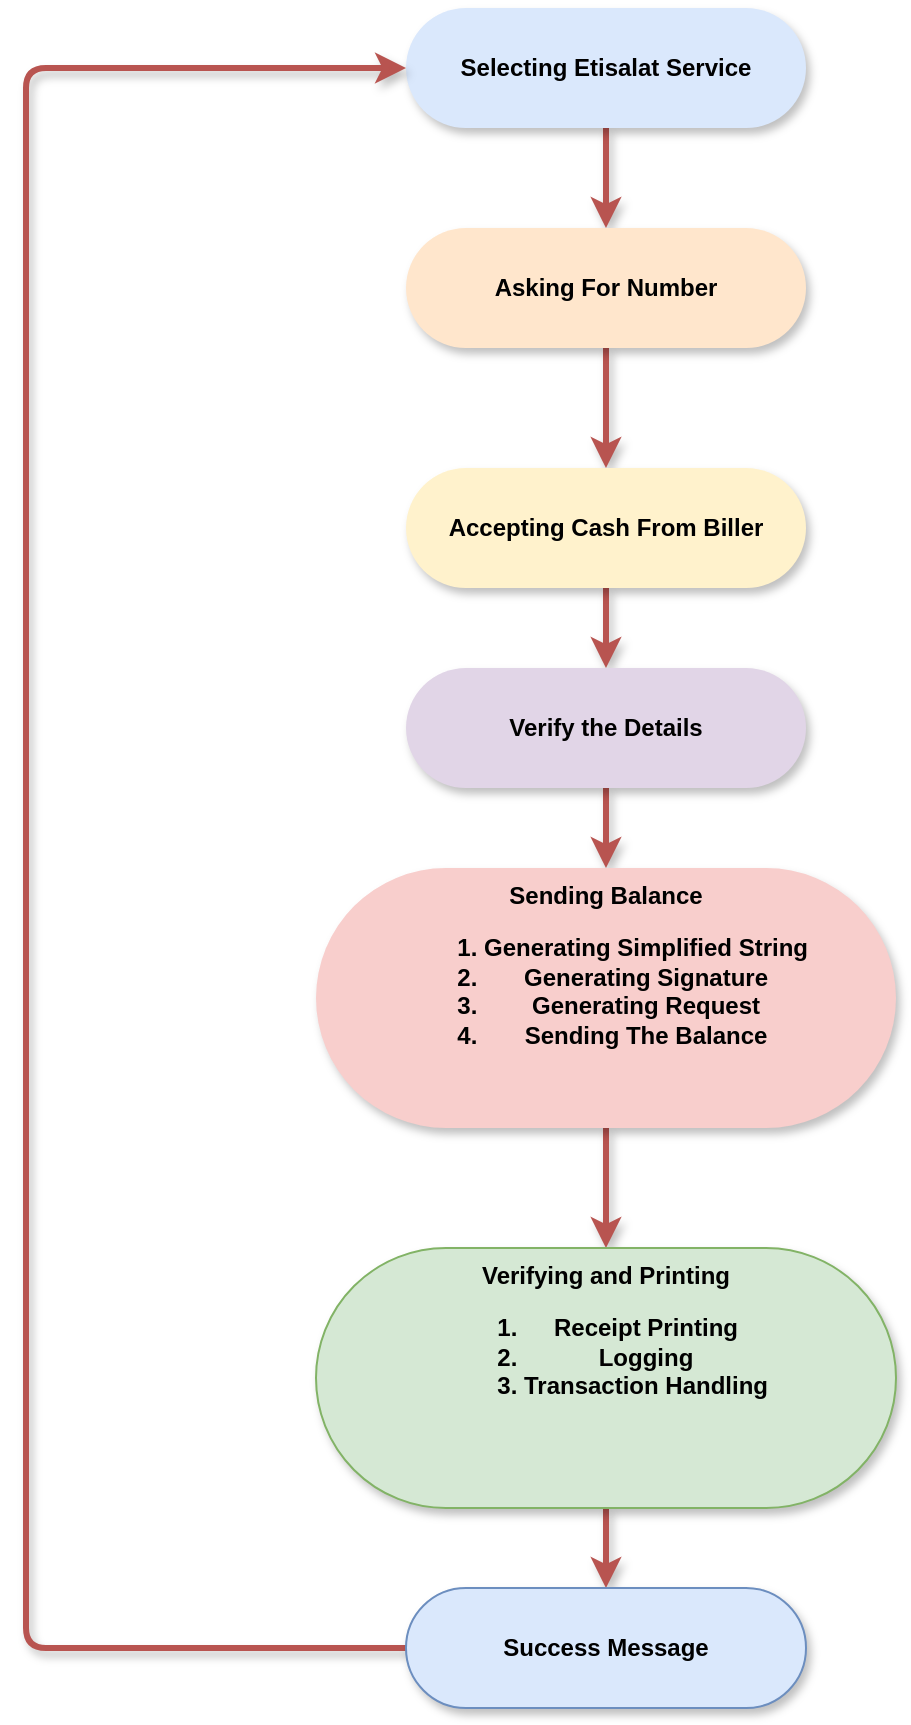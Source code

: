 <mxfile version="20.2.2" type="github">
  <diagram id="4pkvRpUq2l7QiAC6wBXF" name="Page-1">
    <mxGraphModel dx="1298" dy="684" grid="1" gridSize="10" guides="1" tooltips="1" connect="1" arrows="1" fold="1" page="1" pageScale="1" pageWidth="850" pageHeight="1100" math="0" shadow="0">
      <root>
        <mxCell id="0" />
        <mxCell id="1" parent="0" />
        <mxCell id="_R_fnTamVolap5O1p_KI-4" style="edgeStyle=orthogonalEdgeStyle;rounded=1;orthogonalLoop=1;jettySize=auto;html=1;entryX=0.5;entryY=0;entryDx=0;entryDy=0;fillColor=#f8cecc;strokeColor=#B85450;shadow=1;strokeWidth=3;" edge="1" parent="1" source="_R_fnTamVolap5O1p_KI-1" target="_R_fnTamVolap5O1p_KI-3">
          <mxGeometry relative="1" as="geometry" />
        </mxCell>
        <mxCell id="_R_fnTamVolap5O1p_KI-1" value="Selecting Etisalat Service" style="rounded=1;whiteSpace=wrap;html=1;fillColor=#dae8fc;strokeColor=none;arcSize=50;shadow=1;glass=0;fontStyle=1" vertex="1" parent="1">
          <mxGeometry x="280" y="40" width="200" height="60" as="geometry" />
        </mxCell>
        <mxCell id="_R_fnTamVolap5O1p_KI-11" style="edgeStyle=orthogonalEdgeStyle;rounded=1;orthogonalLoop=1;jettySize=auto;html=1;shadow=1;strokeColor=#B85450;strokeWidth=3;" edge="1" parent="1" source="_R_fnTamVolap5O1p_KI-3" target="_R_fnTamVolap5O1p_KI-5">
          <mxGeometry relative="1" as="geometry" />
        </mxCell>
        <mxCell id="_R_fnTamVolap5O1p_KI-3" value="Asking For Number" style="rounded=1;whiteSpace=wrap;html=1;fillColor=#ffe6cc;strokeColor=none;shadow=1;arcSize=50;fontStyle=1" vertex="1" parent="1">
          <mxGeometry x="280" y="150" width="200" height="60" as="geometry" />
        </mxCell>
        <mxCell id="_R_fnTamVolap5O1p_KI-8" style="edgeStyle=orthogonalEdgeStyle;rounded=1;orthogonalLoop=1;jettySize=auto;html=1;entryX=0.5;entryY=0;entryDx=0;entryDy=0;strokeColor=#B85450;shadow=1;strokeWidth=3;" edge="1" parent="1" source="_R_fnTamVolap5O1p_KI-5" target="_R_fnTamVolap5O1p_KI-7">
          <mxGeometry relative="1" as="geometry" />
        </mxCell>
        <mxCell id="_R_fnTamVolap5O1p_KI-5" value="Accepting Cash From Biller" style="rounded=1;whiteSpace=wrap;html=1;fontStyle=1;shadow=1;arcSize=50;fillColor=#fff2cc;strokeColor=none;" vertex="1" parent="1">
          <mxGeometry x="280" y="270" width="200" height="60" as="geometry" />
        </mxCell>
        <mxCell id="_R_fnTamVolap5O1p_KI-10" style="edgeStyle=orthogonalEdgeStyle;rounded=1;orthogonalLoop=1;jettySize=auto;html=1;strokeColor=#B85450;shadow=1;strokeWidth=3;" edge="1" parent="1" source="_R_fnTamVolap5O1p_KI-7" target="_R_fnTamVolap5O1p_KI-9">
          <mxGeometry relative="1" as="geometry" />
        </mxCell>
        <mxCell id="_R_fnTamVolap5O1p_KI-7" value="Verify the Details" style="rounded=1;whiteSpace=wrap;html=1;fillColor=#e1d5e7;strokeColor=none;fontStyle=1;shadow=1;arcSize=50;" vertex="1" parent="1">
          <mxGeometry x="280" y="370" width="200" height="60" as="geometry" />
        </mxCell>
        <mxCell id="_R_fnTamVolap5O1p_KI-19" style="edgeStyle=orthogonalEdgeStyle;rounded=1;orthogonalLoop=1;jettySize=auto;html=1;entryX=0.5;entryY=0;entryDx=0;entryDy=0;shadow=1;strokeColor=#B85450;strokeWidth=3;" edge="1" parent="1" source="_R_fnTamVolap5O1p_KI-9" target="_R_fnTamVolap5O1p_KI-17">
          <mxGeometry relative="1" as="geometry" />
        </mxCell>
        <mxCell id="_R_fnTamVolap5O1p_KI-9" value="Sending Balance&lt;br&gt;&lt;ol&gt;&lt;li&gt;Generating Simplified String&lt;/li&gt;&lt;li&gt;Generating Signature&lt;/li&gt;&lt;li&gt;Generating Request&lt;/li&gt;&lt;li&gt;Sending The Balance&lt;/li&gt;&lt;/ol&gt;" style="rounded=1;whiteSpace=wrap;html=1;arcSize=50;fillColor=#f8cecc;strokeColor=none;fillStyle=solid;shadow=1;glass=0;sketch=0;fontStyle=1;verticalAlign=top;" vertex="1" parent="1">
          <mxGeometry x="235" y="470" width="290" height="130" as="geometry" />
        </mxCell>
        <mxCell id="_R_fnTamVolap5O1p_KI-21" style="edgeStyle=orthogonalEdgeStyle;rounded=1;orthogonalLoop=1;jettySize=auto;html=1;shadow=1;strokeColor=#B85450;strokeWidth=3;" edge="1" parent="1" source="_R_fnTamVolap5O1p_KI-17" target="_R_fnTamVolap5O1p_KI-20">
          <mxGeometry relative="1" as="geometry" />
        </mxCell>
        <mxCell id="_R_fnTamVolap5O1p_KI-17" value="Verifying and Printing&lt;br&gt;&lt;ol&gt;&lt;li&gt;Receipt Printing&lt;/li&gt;&lt;li&gt;Logging&lt;/li&gt;&lt;li&gt;Transaction Handling&lt;/li&gt;&lt;/ol&gt;" style="rounded=1;whiteSpace=wrap;html=1;arcSize=50;fillColor=#d5e8d4;strokeColor=#82b366;fillStyle=solid;shadow=1;glass=0;sketch=0;fontStyle=1;verticalAlign=top;" vertex="1" parent="1">
          <mxGeometry x="235" y="660" width="290" height="130" as="geometry" />
        </mxCell>
        <mxCell id="_R_fnTamVolap5O1p_KI-22" style="edgeStyle=orthogonalEdgeStyle;rounded=1;orthogonalLoop=1;jettySize=auto;html=1;entryX=0;entryY=0.5;entryDx=0;entryDy=0;shadow=1;strokeColor=#B85450;strokeWidth=3;" edge="1" parent="1" source="_R_fnTamVolap5O1p_KI-20" target="_R_fnTamVolap5O1p_KI-1">
          <mxGeometry relative="1" as="geometry">
            <Array as="points">
              <mxPoint x="90" y="860" />
              <mxPoint x="90" y="70" />
            </Array>
          </mxGeometry>
        </mxCell>
        <mxCell id="_R_fnTamVolap5O1p_KI-20" value="Success Message" style="rounded=1;whiteSpace=wrap;html=1;fillColor=#dae8fc;strokeColor=#6c8ebf;fontStyle=1;shadow=1;arcSize=50;" vertex="1" parent="1">
          <mxGeometry x="280" y="830" width="200" height="60" as="geometry" />
        </mxCell>
      </root>
    </mxGraphModel>
  </diagram>
</mxfile>
